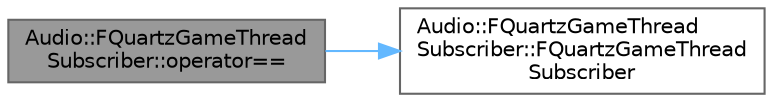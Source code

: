 digraph "Audio::FQuartzGameThreadSubscriber::operator=="
{
 // INTERACTIVE_SVG=YES
 // LATEX_PDF_SIZE
  bgcolor="transparent";
  edge [fontname=Helvetica,fontsize=10,labelfontname=Helvetica,labelfontsize=10];
  node [fontname=Helvetica,fontsize=10,shape=box,height=0.2,width=0.4];
  rankdir="LR";
  Node1 [id="Node000001",label="Audio::FQuartzGameThread\lSubscriber::operator==",height=0.2,width=0.4,color="gray40", fillcolor="grey60", style="filled", fontcolor="black",tooltip=" "];
  Node1 -> Node2 [id="edge1_Node000001_Node000002",color="steelblue1",style="solid",tooltip=" "];
  Node2 [id="Node000002",label="Audio::FQuartzGameThread\lSubscriber::FQuartzGameThread\lSubscriber",height=0.2,width=0.4,color="grey40", fillcolor="white", style="filled",URL="$df/d1f/structAudio_1_1FQuartzGameThreadSubscriber.html#a5188d806d84e216a099ad7eab5df0965",tooltip=" "];
}
